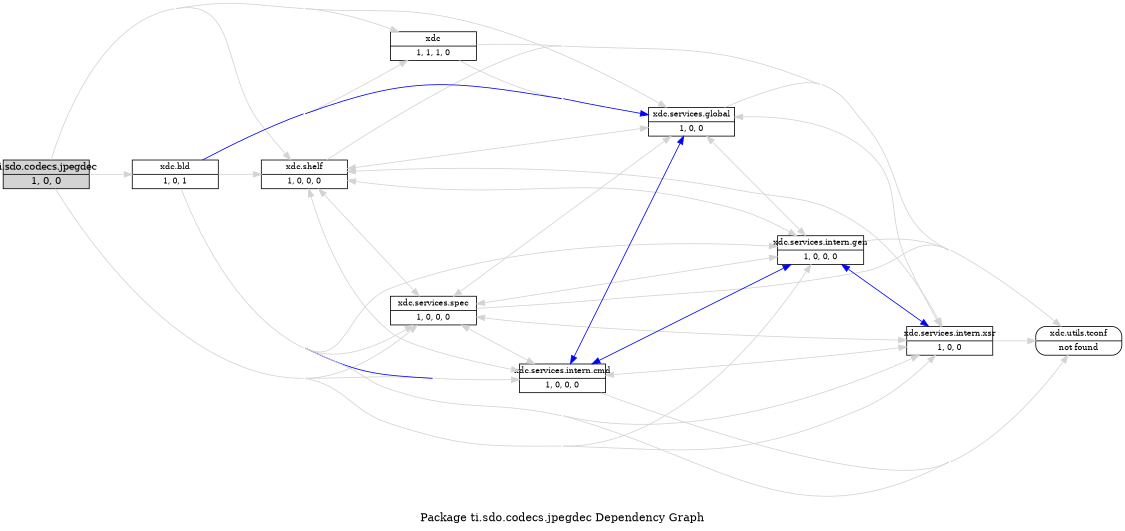 digraph dependencies {
    label="\nPackage ti.sdo.codecs.jpegdec Dependency Graph";
    size="7.5,10";
    rankdir=LR;
    ranksep=".75";
    concentrate="true";
    node [fixedsize=true, width=1.5, style=filled, color=black];
    node [font=Helvetica, fontsize=12, fillcolor=lightgrey];
    ti_sdo_codecs_jpegdec [shape=record,label="ti.sdo.codecs.jpegdec|1, 0, 0", URL="package.rel.xml"];
    node [fontsize=10, fillcolor=white];

    edge [style=solid, color=blue]

    edge [style=solid, color=lightgrey]
    xdc_shelf [shape=record,label="xdc.shelf|1, 0, 0, 0", URL="../C:\Components\xdctools_3_15_00_10\packages\xdc\shelf\package/package.rel.svg"];
    ti_sdo_codecs_jpegdec -> xdc_shelf;
    xdc_services_spec [shape=record,label="xdc.services.spec|1, 0, 0, 0", URL="../C:\Components\xdctools_3_15_00_10\packages\xdc\services\spec\package/package.rel.svg"];
    ti_sdo_codecs_jpegdec -> xdc_services_spec;
    xdc [shape=record,label="xdc|1, 1, 1, 0", URL="../C:\Components\xdctools_3_15_00_10\packages\xdc\package/package.rel.svg"];
    ti_sdo_codecs_jpegdec -> xdc;
    xdc_bld [shape=record,label="xdc.bld|1, 0, 1", URL="../C:\Components\xdctools_3_15_00_10\packages\xdc\bld\package/package.rel.svg"];
    ti_sdo_codecs_jpegdec -> xdc_bld;
    xdc_services_intern_cmd [shape=record,label="xdc.services.intern.cmd|1, 0, 0, 0", URL="../C:\Components\xdctools_3_15_00_10\packages\xdc\services\intern\cmd\package/package.rel.svg"];
    ti_sdo_codecs_jpegdec -> xdc_services_intern_cmd;
    xdc_services_intern_xsr [shape=record,label="xdc.services.intern.xsr|1, 0, 0", URL="../C:\Components\xdctools_3_15_00_10\packages\xdc\services\intern\xsr\package/package.rel.svg"];
    ti_sdo_codecs_jpegdec -> xdc_services_intern_xsr;
    xdc_services_intern_gen [shape=record,label="xdc.services.intern.gen|1, 0, 0, 0", URL="../C:\Components\xdctools_3_15_00_10\packages\xdc\services\intern\gen\package/package.rel.svg"];
    ti_sdo_codecs_jpegdec -> xdc_services_intern_gen;
    xdc_services_global [shape=record,label="xdc.services.global|1, 0, 0", URL="../C:\Components\xdctools_3_15_00_10\packages\xdc\services\global\package/package.rel.svg"];
    ti_sdo_codecs_jpegdec -> xdc_services_global;

    edge [style=solid, color=blue]

    edge [style=solid, color=lightgrey]
    xdc_services_global -> xdc_services_spec;
    xdc_services_global -> xdc_services_intern_cmd;
    xdc_services_global -> xdc_services_intern_xsr;
    xdc_services_global -> xdc_services_intern_gen;
    xdc_utils_tconf [shape=record,label="xdc.utils.tconf|not found"style=rounded, ];
    xdc_services_global -> xdc_utils_tconf;
    xdc_services_global -> xdc_shelf;

    edge [style=solid, color=blue]

    edge [style=solid, color=lightgrey]

    edge [style=solid, color=blue]
    xdc_services_intern_gen -> xdc_shelf;
    xdc_services_intern_gen -> xdc_services_spec;
    xdc_services_intern_gen -> xdc_services_global;
    xdc_services_intern_gen -> xdc_services_intern_xsr;

    edge [style=solid, color=lightgrey]
    xdc_services_intern_gen -> xdc_services_spec;
    xdc_services_intern_gen -> xdc_services_intern_cmd;
    xdc_services_intern_gen -> xdc_services_intern_xsr;
    xdc_services_intern_gen -> xdc_utils_tconf;
    xdc_services_intern_gen -> xdc_shelf;
    xdc_services_intern_gen -> xdc_services_global;

    edge [style=solid, color=blue]
    xdc_services_intern_xsr -> xdc_services_global;

    edge [style=solid, color=lightgrey]
    xdc_services_intern_xsr -> xdc_services_spec;
    xdc_services_intern_xsr -> xdc_services_intern_cmd;
    xdc_services_intern_xsr -> xdc_services_intern_gen;
    xdc_services_intern_xsr -> xdc_utils_tconf;
    xdc_services_intern_xsr -> xdc_shelf;
    xdc_services_intern_xsr -> xdc_services_global;

    edge [style=solid, color=blue]
    xdc_services_intern_cmd -> xdc_shelf;
    xdc_services_intern_cmd -> xdc_services_spec;
    xdc_services_intern_cmd -> xdc_services_global;
    xdc_services_intern_cmd -> xdc_services_intern_gen;

    edge [style=solid, color=lightgrey]
    xdc_services_intern_cmd -> xdc_services_spec;
    xdc_services_intern_cmd -> xdc_services_intern_xsr;
    xdc_services_intern_cmd -> xdc_services_intern_gen;
    xdc_services_intern_cmd -> xdc_utils_tconf;
    xdc_services_intern_cmd -> xdc_shelf;
    xdc_services_intern_cmd -> xdc_services_global;

    edge [style=solid, color=blue]
    xdc_bld -> xdc_services_global;
    xdc_bld -> xdc_services_intern_cmd;

    edge [style=solid, color=lightgrey]
    xdc_bld -> xdc_services_spec;
    xdc_bld -> xdc_services_intern_cmd;
    xdc_bld -> xdc_services_intern_xsr;
    xdc_bld -> xdc_services_intern_gen;
    xdc_bld -> xdc_utils_tconf;
    xdc_bld -> xdc_shelf;
    xdc_bld -> xdc_services_global;
    xdc_bld -> xdc;

    edge [style=solid, color=blue]

    edge [style=solid, color=lightgrey]
    xdc -> xdc_utils_tconf;
    xdc -> xdc_services_global;

    edge [style=solid, color=blue]
    xdc_services_spec -> xdc_shelf;

    edge [style=solid, color=lightgrey]
    xdc_services_spec -> xdc_services_intern_cmd;
    xdc_services_spec -> xdc_services_intern_xsr;
    xdc_services_spec -> xdc_services_intern_gen;
    xdc_services_spec -> xdc_utils_tconf;
    xdc_services_spec -> xdc_shelf;
    xdc_services_spec -> xdc_services_global;

    edge [style=solid, color=blue]

    edge [style=solid, color=lightgrey]
    xdc_shelf -> xdc_services_spec;
    xdc_shelf -> xdc_services_intern_cmd;
    xdc_shelf -> xdc_services_intern_xsr;
    xdc_shelf -> xdc_services_intern_gen;
    xdc_shelf -> xdc_utils_tconf;
    xdc_shelf -> xdc_services_global;
}
